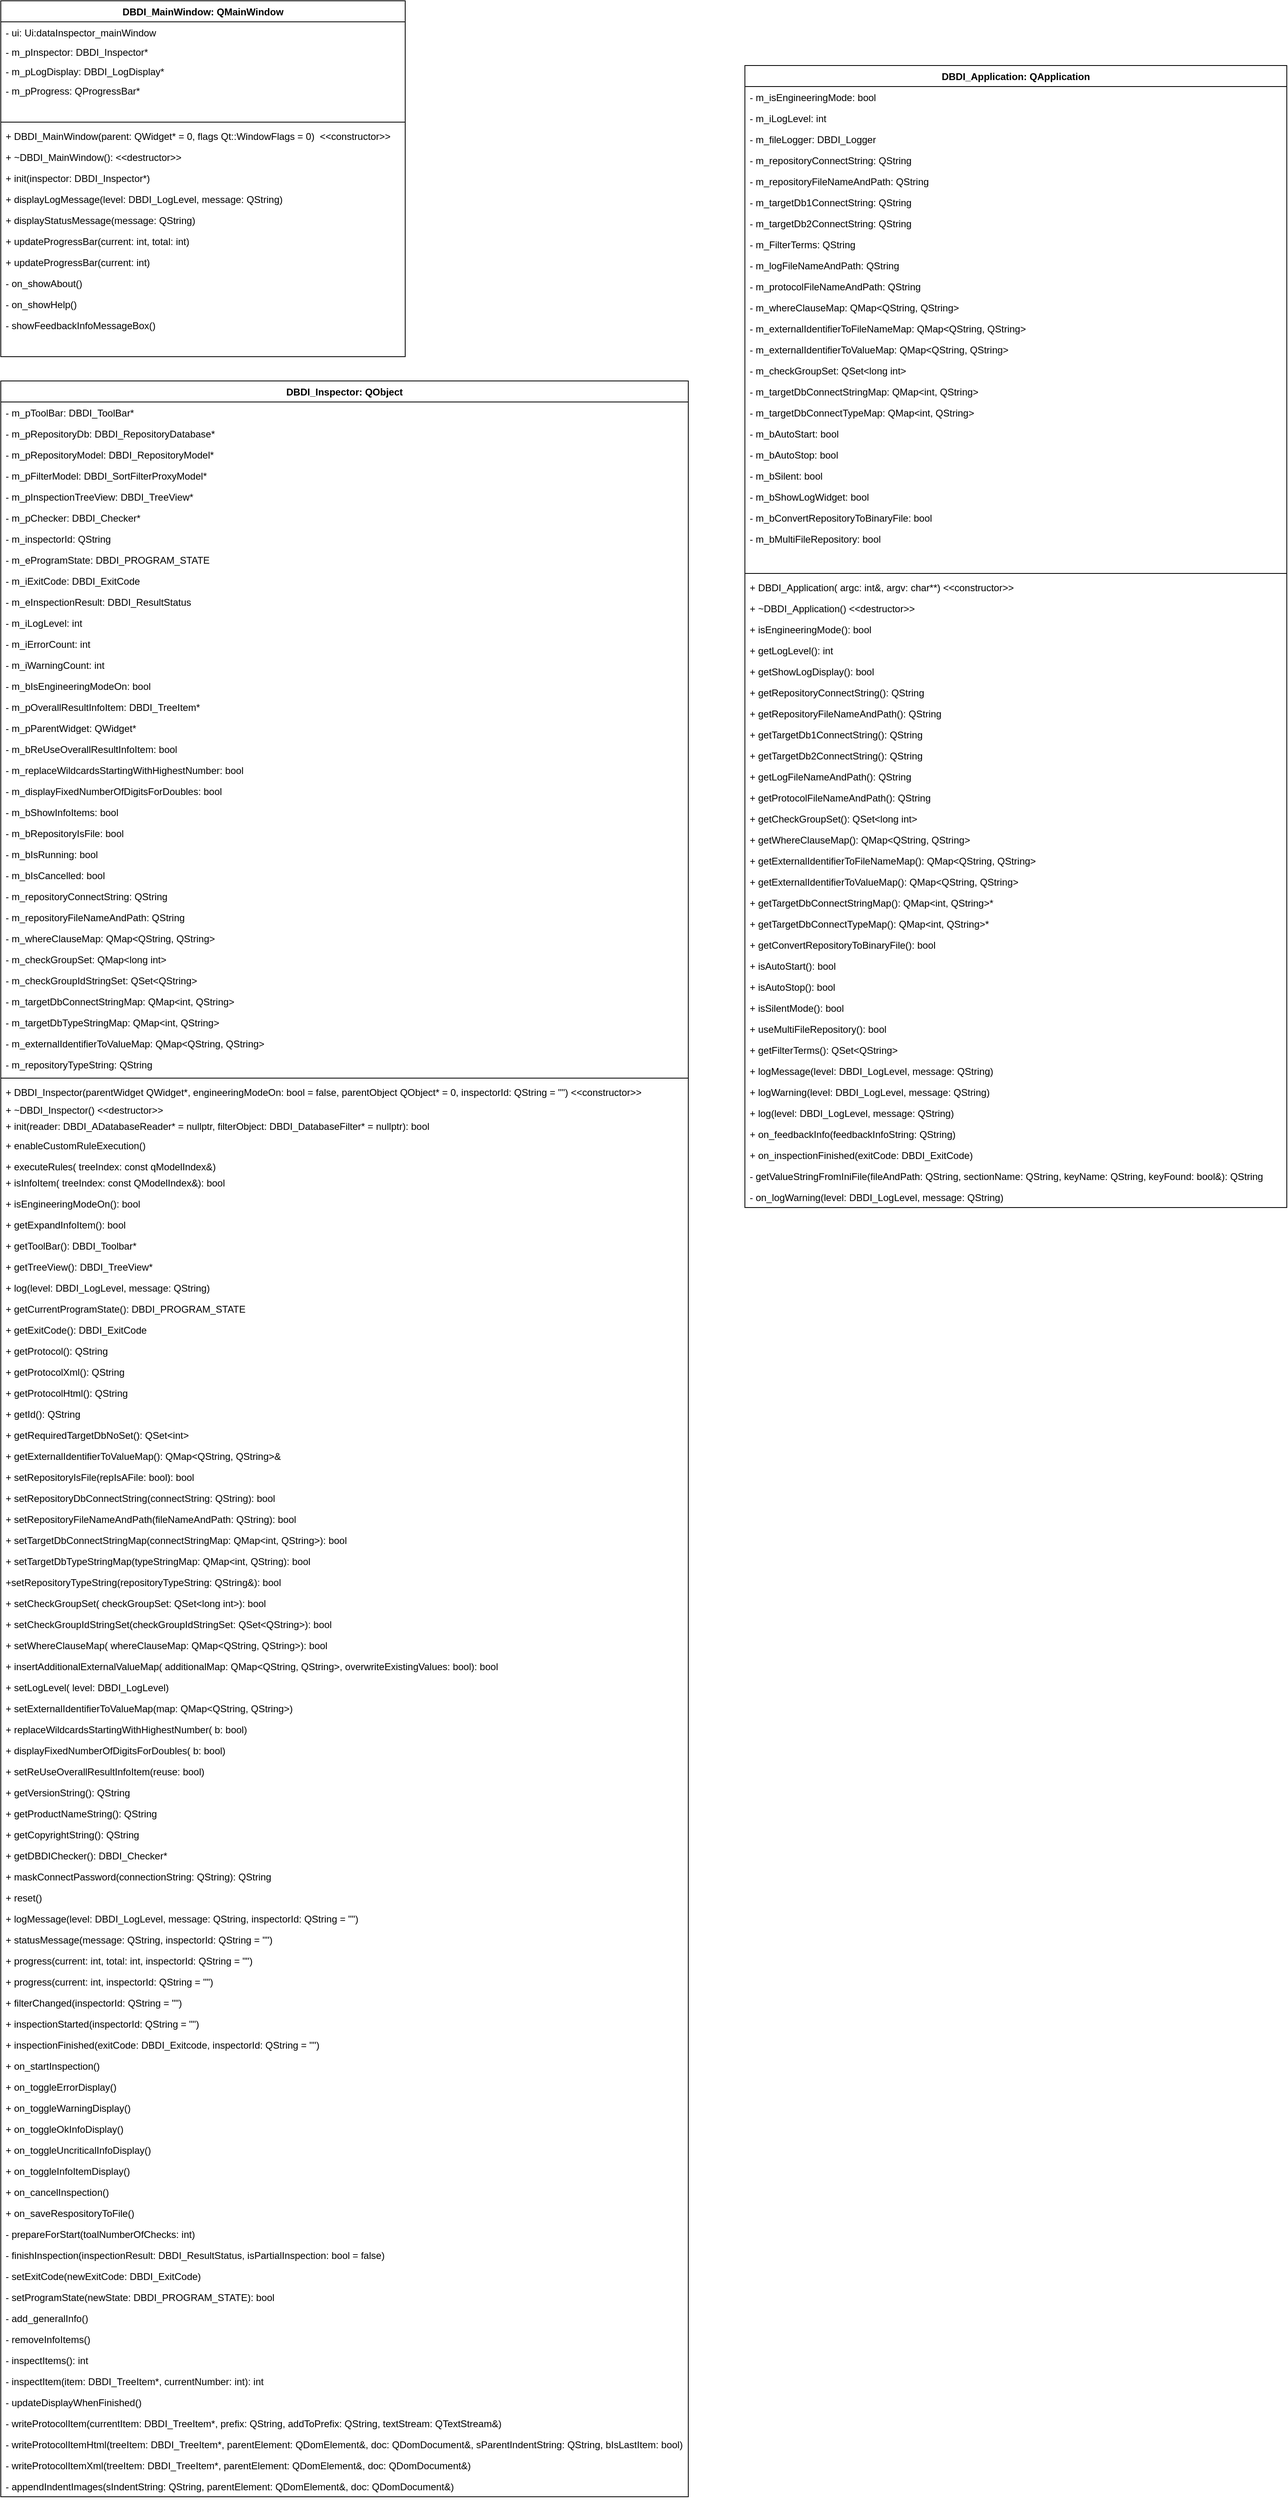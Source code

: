 <mxfile version="20.8.10" type="device"><diagram id="C5RBs43oDa-KdzZeNtuy" name="Page-1"><mxGraphModel dx="1206" dy="769" grid="1" gridSize="10" guides="1" tooltips="1" connect="1" arrows="1" fold="1" page="1" pageScale="1" pageWidth="827" pageHeight="1169" math="0" shadow="0"><root><mxCell id="WIyWlLk6GJQsqaUBKTNV-0"/><mxCell id="WIyWlLk6GJQsqaUBKTNV-1" parent="WIyWlLk6GJQsqaUBKTNV-0"/><mxCell id="zkfFHV4jXpPFQw0GAbJ--6" value="DBDI_MainWindow: QMainWindow" style="swimlane;fontStyle=1;align=center;verticalAlign=top;childLayout=stackLayout;horizontal=1;startSize=26;horizontalStack=0;resizeParent=1;resizeLast=0;collapsible=1;marginBottom=0;rounded=0;shadow=0;strokeWidth=1;" parent="WIyWlLk6GJQsqaUBKTNV-1" vertex="1"><mxGeometry x="20" y="10" width="500" height="440" as="geometry"><mxRectangle x="120" y="360" width="160" height="26" as="alternateBounds"/></mxGeometry></mxCell><mxCell id="zkfFHV4jXpPFQw0GAbJ--8" value="- ui: Ui:dataInspector_mainWindow" style="text;align=left;verticalAlign=top;spacingLeft=4;spacingRight=4;overflow=hidden;rotatable=0;points=[[0,0.5],[1,0.5]];portConstraint=eastwest;rounded=0;shadow=0;html=0;" parent="zkfFHV4jXpPFQw0GAbJ--6" vertex="1"><mxGeometry y="26" width="500" height="24" as="geometry"/></mxCell><mxCell id="1dd5DwmP13UVWYKO7kD2-5" value="- m_pInspector: DBDI_Inspector*" style="text;align=left;verticalAlign=top;spacingLeft=4;spacingRight=4;overflow=hidden;rotatable=0;points=[[0,0.5],[1,0.5]];portConstraint=eastwest;rounded=0;shadow=0;html=0;" vertex="1" parent="zkfFHV4jXpPFQw0GAbJ--6"><mxGeometry y="50" width="500" height="24" as="geometry"/></mxCell><mxCell id="1dd5DwmP13UVWYKO7kD2-6" value="- m_pLogDisplay: DBDI_LogDisplay*" style="text;align=left;verticalAlign=top;spacingLeft=4;spacingRight=4;overflow=hidden;rotatable=0;points=[[0,0.5],[1,0.5]];portConstraint=eastwest;rounded=0;shadow=0;html=0;" vertex="1" parent="zkfFHV4jXpPFQw0GAbJ--6"><mxGeometry y="74" width="500" height="24" as="geometry"/></mxCell><mxCell id="1dd5DwmP13UVWYKO7kD2-7" value="- m_pProgress: QProgressBar*" style="text;align=left;verticalAlign=top;spacingLeft=4;spacingRight=4;overflow=hidden;rotatable=0;points=[[0,0.5],[1,0.5]];portConstraint=eastwest;rounded=0;shadow=0;html=0;" vertex="1" parent="zkfFHV4jXpPFQw0GAbJ--6"><mxGeometry y="98" width="500" height="24" as="geometry"/></mxCell><mxCell id="1dd5DwmP13UVWYKO7kD2-8" style="text;align=left;verticalAlign=top;spacingLeft=4;spacingRight=4;overflow=hidden;rotatable=0;points=[[0,0.5],[1,0.5]];portConstraint=eastwest;rounded=0;shadow=0;html=0;" vertex="1" parent="zkfFHV4jXpPFQw0GAbJ--6"><mxGeometry y="122" width="500" height="24" as="geometry"/></mxCell><mxCell id="zkfFHV4jXpPFQw0GAbJ--9" value="" style="line;html=1;strokeWidth=1;align=left;verticalAlign=middle;spacingTop=-1;spacingLeft=3;spacingRight=3;rotatable=0;labelPosition=right;points=[];portConstraint=eastwest;" parent="zkfFHV4jXpPFQw0GAbJ--6" vertex="1"><mxGeometry y="146" width="500" height="8" as="geometry"/></mxCell><mxCell id="zkfFHV4jXpPFQw0GAbJ--11" value="+ DBDI_MainWindow(parent: QWidget* = 0, flags Qt::WindowFlags = 0)  &lt;&lt;constructor&gt;&gt;" style="text;align=left;verticalAlign=top;spacingLeft=4;spacingRight=4;overflow=hidden;rotatable=0;points=[[0,0.5],[1,0.5]];portConstraint=eastwest;" parent="zkfFHV4jXpPFQw0GAbJ--6" vertex="1"><mxGeometry y="154" width="500" height="26" as="geometry"/></mxCell><mxCell id="1dd5DwmP13UVWYKO7kD2-3" value="+ ~DBDI_MainWindow(): &lt;&lt;destructor&gt;&gt;" style="text;align=left;verticalAlign=top;spacingLeft=4;spacingRight=4;overflow=hidden;rotatable=0;points=[[0,0.5],[1,0.5]];portConstraint=eastwest;" vertex="1" parent="zkfFHV4jXpPFQw0GAbJ--6"><mxGeometry y="180" width="500" height="26" as="geometry"/></mxCell><mxCell id="1dd5DwmP13UVWYKO7kD2-2" value="+ init(inspector: DBDI_Inspector*)" style="text;align=left;verticalAlign=top;spacingLeft=4;spacingRight=4;overflow=hidden;rotatable=0;points=[[0,0.5],[1,0.5]];portConstraint=eastwest;" vertex="1" parent="zkfFHV4jXpPFQw0GAbJ--6"><mxGeometry y="206" width="500" height="26" as="geometry"/></mxCell><mxCell id="1dd5DwmP13UVWYKO7kD2-10" value="+ displayLogMessage(level: DBDI_LogLevel, message: QString)" style="text;align=left;verticalAlign=top;spacingLeft=4;spacingRight=4;overflow=hidden;rotatable=0;points=[[0,0.5],[1,0.5]];portConstraint=eastwest;" vertex="1" parent="zkfFHV4jXpPFQw0GAbJ--6"><mxGeometry y="232" width="500" height="26" as="geometry"/></mxCell><mxCell id="1dd5DwmP13UVWYKO7kD2-11" value="+ displayStatusMessage(message: QString) " style="text;align=left;verticalAlign=top;spacingLeft=4;spacingRight=4;overflow=hidden;rotatable=0;points=[[0,0.5],[1,0.5]];portConstraint=eastwest;" vertex="1" parent="zkfFHV4jXpPFQw0GAbJ--6"><mxGeometry y="258" width="500" height="26" as="geometry"/></mxCell><mxCell id="1dd5DwmP13UVWYKO7kD2-13" value="+ updateProgressBar(current: int, total: int)" style="text;align=left;verticalAlign=top;spacingLeft=4;spacingRight=4;overflow=hidden;rotatable=0;points=[[0,0.5],[1,0.5]];portConstraint=eastwest;" vertex="1" parent="zkfFHV4jXpPFQw0GAbJ--6"><mxGeometry y="284" width="500" height="26" as="geometry"/></mxCell><mxCell id="1dd5DwmP13UVWYKO7kD2-12" value="+ updateProgressBar(current: int)" style="text;align=left;verticalAlign=top;spacingLeft=4;spacingRight=4;overflow=hidden;rotatable=0;points=[[0,0.5],[1,0.5]];portConstraint=eastwest;" vertex="1" parent="zkfFHV4jXpPFQw0GAbJ--6"><mxGeometry y="310" width="500" height="26" as="geometry"/></mxCell><mxCell id="1dd5DwmP13UVWYKO7kD2-16" value="- on_showAbout()" style="text;align=left;verticalAlign=top;spacingLeft=4;spacingRight=4;overflow=hidden;rotatable=0;points=[[0,0.5],[1,0.5]];portConstraint=eastwest;" vertex="1" parent="zkfFHV4jXpPFQw0GAbJ--6"><mxGeometry y="336" width="500" height="26" as="geometry"/></mxCell><mxCell id="1dd5DwmP13UVWYKO7kD2-15" value="- on_showHelp()" style="text;align=left;verticalAlign=top;spacingLeft=4;spacingRight=4;overflow=hidden;rotatable=0;points=[[0,0.5],[1,0.5]];portConstraint=eastwest;" vertex="1" parent="zkfFHV4jXpPFQw0GAbJ--6"><mxGeometry y="362" width="500" height="26" as="geometry"/></mxCell><mxCell id="1dd5DwmP13UVWYKO7kD2-14" value="- showFeedbackInfoMessageBox()" style="text;align=left;verticalAlign=top;spacingLeft=4;spacingRight=4;overflow=hidden;rotatable=0;points=[[0,0.5],[1,0.5]];portConstraint=eastwest;" vertex="1" parent="zkfFHV4jXpPFQw0GAbJ--6"><mxGeometry y="388" width="500" height="26" as="geometry"/></mxCell><mxCell id="1dd5DwmP13UVWYKO7kD2-9" style="text;align=left;verticalAlign=top;spacingLeft=4;spacingRight=4;overflow=hidden;rotatable=0;points=[[0,0.5],[1,0.5]];portConstraint=eastwest;" vertex="1" parent="zkfFHV4jXpPFQw0GAbJ--6"><mxGeometry y="414" width="500" height="26" as="geometry"/></mxCell><mxCell id="1dd5DwmP13UVWYKO7kD2-17" value="DBDI_Inspector: QObject" style="swimlane;fontStyle=1;align=center;verticalAlign=top;childLayout=stackLayout;horizontal=1;startSize=26;horizontalStack=0;resizeParent=1;resizeParentMax=0;resizeLast=0;collapsible=1;marginBottom=0;" vertex="1" parent="WIyWlLk6GJQsqaUBKTNV-1"><mxGeometry x="20" y="480" width="850" height="2616" as="geometry"/></mxCell><mxCell id="1dd5DwmP13UVWYKO7kD2-18" value="- m_pToolBar: DBDI_ToolBar*" style="text;strokeColor=none;fillColor=none;align=left;verticalAlign=top;spacingLeft=4;spacingRight=4;overflow=hidden;rotatable=0;points=[[0,0.5],[1,0.5]];portConstraint=eastwest;" vertex="1" parent="1dd5DwmP13UVWYKO7kD2-17"><mxGeometry y="26" width="850" height="26" as="geometry"/></mxCell><mxCell id="1dd5DwmP13UVWYKO7kD2-23" value="- m_pRepositoryDb: DBDI_RepositoryDatabase*" style="text;strokeColor=none;fillColor=none;align=left;verticalAlign=top;spacingLeft=4;spacingRight=4;overflow=hidden;rotatable=0;points=[[0,0.5],[1,0.5]];portConstraint=eastwest;" vertex="1" parent="1dd5DwmP13UVWYKO7kD2-17"><mxGeometry y="52" width="850" height="26" as="geometry"/></mxCell><mxCell id="1dd5DwmP13UVWYKO7kD2-22" value="- m_pRepositoryModel: DBDI_RepositoryModel* " style="text;strokeColor=none;fillColor=none;align=left;verticalAlign=top;spacingLeft=4;spacingRight=4;overflow=hidden;rotatable=0;points=[[0,0.5],[1,0.5]];portConstraint=eastwest;" vertex="1" parent="1dd5DwmP13UVWYKO7kD2-17"><mxGeometry y="78" width="850" height="26" as="geometry"/></mxCell><mxCell id="1dd5DwmP13UVWYKO7kD2-85" value="- m_pFilterModel: DBDI_SortFilterProxyModel*" style="text;strokeColor=none;fillColor=none;align=left;verticalAlign=top;spacingLeft=4;spacingRight=4;overflow=hidden;rotatable=0;points=[[0,0.5],[1,0.5]];portConstraint=eastwest;" vertex="1" parent="1dd5DwmP13UVWYKO7kD2-17"><mxGeometry y="104" width="850" height="26" as="geometry"/></mxCell><mxCell id="1dd5DwmP13UVWYKO7kD2-84" value="- m_pInspectionTreeView: DBDI_TreeView*" style="text;strokeColor=none;fillColor=none;align=left;verticalAlign=top;spacingLeft=4;spacingRight=4;overflow=hidden;rotatable=0;points=[[0,0.5],[1,0.5]];portConstraint=eastwest;" vertex="1" parent="1dd5DwmP13UVWYKO7kD2-17"><mxGeometry y="130" width="850" height="26" as="geometry"/></mxCell><mxCell id="1dd5DwmP13UVWYKO7kD2-83" value="- m_pChecker: DBDI_Checker* " style="text;strokeColor=none;fillColor=none;align=left;verticalAlign=top;spacingLeft=4;spacingRight=4;overflow=hidden;rotatable=0;points=[[0,0.5],[1,0.5]];portConstraint=eastwest;" vertex="1" parent="1dd5DwmP13UVWYKO7kD2-17"><mxGeometry y="156" width="850" height="26" as="geometry"/></mxCell><mxCell id="1dd5DwmP13UVWYKO7kD2-82" value="- m_inspectorId: QString" style="text;strokeColor=none;fillColor=none;align=left;verticalAlign=top;spacingLeft=4;spacingRight=4;overflow=hidden;rotatable=0;points=[[0,0.5],[1,0.5]];portConstraint=eastwest;" vertex="1" parent="1dd5DwmP13UVWYKO7kD2-17"><mxGeometry y="182" width="850" height="26" as="geometry"/></mxCell><mxCell id="1dd5DwmP13UVWYKO7kD2-81" value="- m_eProgramState: DBDI_PROGRAM_STATE" style="text;strokeColor=none;fillColor=none;align=left;verticalAlign=top;spacingLeft=4;spacingRight=4;overflow=hidden;rotatable=0;points=[[0,0.5],[1,0.5]];portConstraint=eastwest;" vertex="1" parent="1dd5DwmP13UVWYKO7kD2-17"><mxGeometry y="208" width="850" height="26" as="geometry"/></mxCell><mxCell id="1dd5DwmP13UVWYKO7kD2-89" value="- m_iExitCode: DBDI_ExitCode" style="text;strokeColor=none;fillColor=none;align=left;verticalAlign=top;spacingLeft=4;spacingRight=4;overflow=hidden;rotatable=0;points=[[0,0.5],[1,0.5]];portConstraint=eastwest;" vertex="1" parent="1dd5DwmP13UVWYKO7kD2-17"><mxGeometry y="234" width="850" height="26" as="geometry"/></mxCell><mxCell id="1dd5DwmP13UVWYKO7kD2-88" value="- m_eInspectionResult: DBDI_ResultStatus" style="text;strokeColor=none;fillColor=none;align=left;verticalAlign=top;spacingLeft=4;spacingRight=4;overflow=hidden;rotatable=0;points=[[0,0.5],[1,0.5]];portConstraint=eastwest;" vertex="1" parent="1dd5DwmP13UVWYKO7kD2-17"><mxGeometry y="260" width="850" height="26" as="geometry"/></mxCell><mxCell id="1dd5DwmP13UVWYKO7kD2-87" value="- m_iLogLevel: int" style="text;strokeColor=none;fillColor=none;align=left;verticalAlign=top;spacingLeft=4;spacingRight=4;overflow=hidden;rotatable=0;points=[[0,0.5],[1,0.5]];portConstraint=eastwest;" vertex="1" parent="1dd5DwmP13UVWYKO7kD2-17"><mxGeometry y="286" width="850" height="26" as="geometry"/></mxCell><mxCell id="1dd5DwmP13UVWYKO7kD2-86" value="- m_iErrorCount: int" style="text;strokeColor=none;fillColor=none;align=left;verticalAlign=top;spacingLeft=4;spacingRight=4;overflow=hidden;rotatable=0;points=[[0,0.5],[1,0.5]];portConstraint=eastwest;" vertex="1" parent="1dd5DwmP13UVWYKO7kD2-17"><mxGeometry y="312" width="850" height="26" as="geometry"/></mxCell><mxCell id="1dd5DwmP13UVWYKO7kD2-93" value="- m_iWarningCount: int" style="text;strokeColor=none;fillColor=none;align=left;verticalAlign=top;spacingLeft=4;spacingRight=4;overflow=hidden;rotatable=0;points=[[0,0.5],[1,0.5]];portConstraint=eastwest;" vertex="1" parent="1dd5DwmP13UVWYKO7kD2-17"><mxGeometry y="338" width="850" height="26" as="geometry"/></mxCell><mxCell id="1dd5DwmP13UVWYKO7kD2-92" value="- m_bIsEngineeringModeOn: bool" style="text;strokeColor=none;fillColor=none;align=left;verticalAlign=top;spacingLeft=4;spacingRight=4;overflow=hidden;rotatable=0;points=[[0,0.5],[1,0.5]];portConstraint=eastwest;" vertex="1" parent="1dd5DwmP13UVWYKO7kD2-17"><mxGeometry y="364" width="850" height="26" as="geometry"/></mxCell><mxCell id="1dd5DwmP13UVWYKO7kD2-91" value="- m_pOverallResultInfoItem: DBDI_TreeItem*" style="text;strokeColor=none;fillColor=none;align=left;verticalAlign=top;spacingLeft=4;spacingRight=4;overflow=hidden;rotatable=0;points=[[0,0.5],[1,0.5]];portConstraint=eastwest;" vertex="1" parent="1dd5DwmP13UVWYKO7kD2-17"><mxGeometry y="390" width="850" height="26" as="geometry"/></mxCell><mxCell id="1dd5DwmP13UVWYKO7kD2-90" value="- m_pParentWidget: QWidget*" style="text;strokeColor=none;fillColor=none;align=left;verticalAlign=top;spacingLeft=4;spacingRight=4;overflow=hidden;rotatable=0;points=[[0,0.5],[1,0.5]];portConstraint=eastwest;" vertex="1" parent="1dd5DwmP13UVWYKO7kD2-17"><mxGeometry y="416" width="850" height="26" as="geometry"/></mxCell><mxCell id="1dd5DwmP13UVWYKO7kD2-99" value="- m_bReUseOverallResultInfoItem: bool" style="text;strokeColor=none;fillColor=none;align=left;verticalAlign=top;spacingLeft=4;spacingRight=4;overflow=hidden;rotatable=0;points=[[0,0.5],[1,0.5]];portConstraint=eastwest;" vertex="1" parent="1dd5DwmP13UVWYKO7kD2-17"><mxGeometry y="442" width="850" height="26" as="geometry"/></mxCell><mxCell id="1dd5DwmP13UVWYKO7kD2-98" value="- m_replaceWildcardsStartingWithHighestNumber: bool" style="text;strokeColor=none;fillColor=none;align=left;verticalAlign=top;spacingLeft=4;spacingRight=4;overflow=hidden;rotatable=0;points=[[0,0.5],[1,0.5]];portConstraint=eastwest;" vertex="1" parent="1dd5DwmP13UVWYKO7kD2-17"><mxGeometry y="468" width="850" height="26" as="geometry"/></mxCell><mxCell id="1dd5DwmP13UVWYKO7kD2-97" value="- m_displayFixedNumberOfDigitsForDoubles: bool" style="text;strokeColor=none;fillColor=none;align=left;verticalAlign=top;spacingLeft=4;spacingRight=4;overflow=hidden;rotatable=0;points=[[0,0.5],[1,0.5]];portConstraint=eastwest;" vertex="1" parent="1dd5DwmP13UVWYKO7kD2-17"><mxGeometry y="494" width="850" height="26" as="geometry"/></mxCell><mxCell id="1dd5DwmP13UVWYKO7kD2-96" value="- m_bShowInfoItems: bool" style="text;strokeColor=none;fillColor=none;align=left;verticalAlign=top;spacingLeft=4;spacingRight=4;overflow=hidden;rotatable=0;points=[[0,0.5],[1,0.5]];portConstraint=eastwest;" vertex="1" parent="1dd5DwmP13UVWYKO7kD2-17"><mxGeometry y="520" width="850" height="26" as="geometry"/></mxCell><mxCell id="1dd5DwmP13UVWYKO7kD2-95" value="- m_bRepositoryIsFile: bool" style="text;strokeColor=none;fillColor=none;align=left;verticalAlign=top;spacingLeft=4;spacingRight=4;overflow=hidden;rotatable=0;points=[[0,0.5],[1,0.5]];portConstraint=eastwest;" vertex="1" parent="1dd5DwmP13UVWYKO7kD2-17"><mxGeometry y="546" width="850" height="26" as="geometry"/></mxCell><mxCell id="1dd5DwmP13UVWYKO7kD2-94" value="- m_bIsRunning: bool" style="text;strokeColor=none;fillColor=none;align=left;verticalAlign=top;spacingLeft=4;spacingRight=4;overflow=hidden;rotatable=0;points=[[0,0.5],[1,0.5]];portConstraint=eastwest;" vertex="1" parent="1dd5DwmP13UVWYKO7kD2-17"><mxGeometry y="572" width="850" height="26" as="geometry"/></mxCell><mxCell id="1dd5DwmP13UVWYKO7kD2-102" value="- m_bIsCancelled: bool" style="text;strokeColor=none;fillColor=none;align=left;verticalAlign=top;spacingLeft=4;spacingRight=4;overflow=hidden;rotatable=0;points=[[0,0.5],[1,0.5]];portConstraint=eastwest;" vertex="1" parent="1dd5DwmP13UVWYKO7kD2-17"><mxGeometry y="598" width="850" height="26" as="geometry"/></mxCell><mxCell id="1dd5DwmP13UVWYKO7kD2-101" value="- m_repositoryConnectString: QString" style="text;strokeColor=none;fillColor=none;align=left;verticalAlign=top;spacingLeft=4;spacingRight=4;overflow=hidden;rotatable=0;points=[[0,0.5],[1,0.5]];portConstraint=eastwest;" vertex="1" parent="1dd5DwmP13UVWYKO7kD2-17"><mxGeometry y="624" width="850" height="26" as="geometry"/></mxCell><mxCell id="1dd5DwmP13UVWYKO7kD2-100" value="- m_repositoryFileNameAndPath: QString" style="text;strokeColor=none;fillColor=none;align=left;verticalAlign=top;spacingLeft=4;spacingRight=4;overflow=hidden;rotatable=0;points=[[0,0.5],[1,0.5]];portConstraint=eastwest;" vertex="1" parent="1dd5DwmP13UVWYKO7kD2-17"><mxGeometry y="650" width="850" height="26" as="geometry"/></mxCell><mxCell id="1dd5DwmP13UVWYKO7kD2-107" value="- m_whereClauseMap: QMap&lt;QString, QString&gt; " style="text;strokeColor=none;fillColor=none;align=left;verticalAlign=top;spacingLeft=4;spacingRight=4;overflow=hidden;rotatable=0;points=[[0,0.5],[1,0.5]];portConstraint=eastwest;" vertex="1" parent="1dd5DwmP13UVWYKO7kD2-17"><mxGeometry y="676" width="850" height="26" as="geometry"/></mxCell><mxCell id="1dd5DwmP13UVWYKO7kD2-106" value="- m_checkGroupSet: QMap&lt;long int&gt; " style="text;strokeColor=none;fillColor=none;align=left;verticalAlign=top;spacingLeft=4;spacingRight=4;overflow=hidden;rotatable=0;points=[[0,0.5],[1,0.5]];portConstraint=eastwest;" vertex="1" parent="1dd5DwmP13UVWYKO7kD2-17"><mxGeometry y="702" width="850" height="26" as="geometry"/></mxCell><mxCell id="1dd5DwmP13UVWYKO7kD2-105" value="- m_checkGroupIdStringSet: QSet&lt;QString&gt; " style="text;strokeColor=none;fillColor=none;align=left;verticalAlign=top;spacingLeft=4;spacingRight=4;overflow=hidden;rotatable=0;points=[[0,0.5],[1,0.5]];portConstraint=eastwest;" vertex="1" parent="1dd5DwmP13UVWYKO7kD2-17"><mxGeometry y="728" width="850" height="26" as="geometry"/></mxCell><mxCell id="1dd5DwmP13UVWYKO7kD2-104" value="- m_targetDbConnectStringMap: QMap&lt;int, QString&gt;" style="text;strokeColor=none;fillColor=none;align=left;verticalAlign=top;spacingLeft=4;spacingRight=4;overflow=hidden;rotatable=0;points=[[0,0.5],[1,0.5]];portConstraint=eastwest;" vertex="1" parent="1dd5DwmP13UVWYKO7kD2-17"><mxGeometry y="754" width="850" height="26" as="geometry"/></mxCell><mxCell id="1dd5DwmP13UVWYKO7kD2-103" value="- m_targetDbTypeStringMap: QMap&lt;int, QString&gt; " style="text;strokeColor=none;fillColor=none;align=left;verticalAlign=top;spacingLeft=4;spacingRight=4;overflow=hidden;rotatable=0;points=[[0,0.5],[1,0.5]];portConstraint=eastwest;" vertex="1" parent="1dd5DwmP13UVWYKO7kD2-17"><mxGeometry y="780" width="850" height="26" as="geometry"/></mxCell><mxCell id="1dd5DwmP13UVWYKO7kD2-110" value="- m_externalIdentifierToValueMap: QMap&lt;QString, QString&gt;" style="text;strokeColor=none;fillColor=none;align=left;verticalAlign=top;spacingLeft=4;spacingRight=4;overflow=hidden;rotatable=0;points=[[0,0.5],[1,0.5]];portConstraint=eastwest;" vertex="1" parent="1dd5DwmP13UVWYKO7kD2-17"><mxGeometry y="806" width="850" height="26" as="geometry"/></mxCell><mxCell id="1dd5DwmP13UVWYKO7kD2-109" value="- m_repositoryTypeString: QString" style="text;strokeColor=none;fillColor=none;align=left;verticalAlign=top;spacingLeft=4;spacingRight=4;overflow=hidden;rotatable=0;points=[[0,0.5],[1,0.5]];portConstraint=eastwest;" vertex="1" parent="1dd5DwmP13UVWYKO7kD2-17"><mxGeometry y="832" width="850" height="26" as="geometry"/></mxCell><mxCell id="1dd5DwmP13UVWYKO7kD2-19" value="" style="line;strokeWidth=1;fillColor=none;align=left;verticalAlign=middle;spacingTop=-1;spacingLeft=3;spacingRight=3;rotatable=0;labelPosition=right;points=[];portConstraint=eastwest;strokeColor=inherit;" vertex="1" parent="1dd5DwmP13UVWYKO7kD2-17"><mxGeometry y="858" width="850" height="8" as="geometry"/></mxCell><mxCell id="1dd5DwmP13UVWYKO7kD2-20" value="+ DBDI_Inspector(parentWidget QWidget*, engineeringModeOn: bool = false, parentObject QObject* = 0, inspectorId: QString = &quot;&quot;) &lt;&lt;constructor&gt;&gt;" style="text;strokeColor=none;fillColor=none;align=left;verticalAlign=top;spacingLeft=4;spacingRight=4;overflow=hidden;rotatable=0;points=[[0,0.5],[1,0.5]];portConstraint=eastwest;" vertex="1" parent="1dd5DwmP13UVWYKO7kD2-17"><mxGeometry y="866" width="850" height="22" as="geometry"/></mxCell><mxCell id="1dd5DwmP13UVWYKO7kD2-27" value="+ ~DBDI_Inspector() &lt;&lt;destructor&gt;&gt;&#10;" style="text;strokeColor=none;fillColor=none;align=left;verticalAlign=top;spacingLeft=4;spacingRight=4;overflow=hidden;rotatable=0;points=[[0,0.5],[1,0.5]];portConstraint=eastwest;" vertex="1" parent="1dd5DwmP13UVWYKO7kD2-17"><mxGeometry y="888" width="850" height="20" as="geometry"/></mxCell><mxCell id="1dd5DwmP13UVWYKO7kD2-26" value="+ init(reader: DBDI_ADatabaseReader* = nullptr, filterObject: DBDI_DatabaseFilter* = nullptr): bool&#10;" style="text;strokeColor=none;fillColor=none;align=left;verticalAlign=top;spacingLeft=4;spacingRight=4;overflow=hidden;rotatable=0;points=[[0,0.5],[1,0.5]];portConstraint=eastwest;" vertex="1" parent="1dd5DwmP13UVWYKO7kD2-17"><mxGeometry y="908" width="850" height="24" as="geometry"/></mxCell><mxCell id="1dd5DwmP13UVWYKO7kD2-25" value="+ enableCustomRuleExecution()" style="text;strokeColor=none;fillColor=none;align=left;verticalAlign=top;spacingLeft=4;spacingRight=4;overflow=hidden;rotatable=0;points=[[0,0.5],[1,0.5]];portConstraint=eastwest;" vertex="1" parent="1dd5DwmP13UVWYKO7kD2-17"><mxGeometry y="932" width="850" height="26" as="geometry"/></mxCell><mxCell id="1dd5DwmP13UVWYKO7kD2-24" value="+ executeRules( treeIndex: const qModelIndex&amp;)" style="text;strokeColor=none;fillColor=none;align=left;verticalAlign=top;spacingLeft=4;spacingRight=4;overflow=hidden;rotatable=0;points=[[0,0.5],[1,0.5]];portConstraint=eastwest;" vertex="1" parent="1dd5DwmP13UVWYKO7kD2-17"><mxGeometry y="958" width="850" height="20" as="geometry"/></mxCell><mxCell id="1dd5DwmP13UVWYKO7kD2-29" value="+ isInfoItem( treeIndex: const QModelIndex&amp;): bool" style="text;strokeColor=none;fillColor=none;align=left;verticalAlign=top;spacingLeft=4;spacingRight=4;overflow=hidden;rotatable=0;points=[[0,0.5],[1,0.5]];portConstraint=eastwest;" vertex="1" parent="1dd5DwmP13UVWYKO7kD2-17"><mxGeometry y="978" width="850" height="26" as="geometry"/></mxCell><mxCell id="1dd5DwmP13UVWYKO7kD2-37" value="+ isEngineeringModeOn(): bool" style="text;strokeColor=none;fillColor=none;align=left;verticalAlign=top;spacingLeft=4;spacingRight=4;overflow=hidden;rotatable=0;points=[[0,0.5],[1,0.5]];portConstraint=eastwest;" vertex="1" parent="1dd5DwmP13UVWYKO7kD2-17"><mxGeometry y="1004" width="850" height="26" as="geometry"/></mxCell><mxCell id="1dd5DwmP13UVWYKO7kD2-36" value="+ getExpandInfoItem(): bool" style="text;strokeColor=none;fillColor=none;align=left;verticalAlign=top;spacingLeft=4;spacingRight=4;overflow=hidden;rotatable=0;points=[[0,0.5],[1,0.5]];portConstraint=eastwest;" vertex="1" parent="1dd5DwmP13UVWYKO7kD2-17"><mxGeometry y="1030" width="850" height="26" as="geometry"/></mxCell><mxCell id="1dd5DwmP13UVWYKO7kD2-35" value="+ getToolBar(): DBDI_Toolbar*" style="text;strokeColor=none;fillColor=none;align=left;verticalAlign=top;spacingLeft=4;spacingRight=4;overflow=hidden;rotatable=0;points=[[0,0.5],[1,0.5]];portConstraint=eastwest;" vertex="1" parent="1dd5DwmP13UVWYKO7kD2-17"><mxGeometry y="1056" width="850" height="26" as="geometry"/></mxCell><mxCell id="1dd5DwmP13UVWYKO7kD2-34" value="+ getTreeView(): DBDI_TreeView* " style="text;strokeColor=none;fillColor=none;align=left;verticalAlign=top;spacingLeft=4;spacingRight=4;overflow=hidden;rotatable=0;points=[[0,0.5],[1,0.5]];portConstraint=eastwest;" vertex="1" parent="1dd5DwmP13UVWYKO7kD2-17"><mxGeometry y="1082" width="850" height="26" as="geometry"/></mxCell><mxCell id="1dd5DwmP13UVWYKO7kD2-33" value="+ log(level: DBDI_LogLevel, message: QString)" style="text;strokeColor=none;fillColor=none;align=left;verticalAlign=top;spacingLeft=4;spacingRight=4;overflow=hidden;rotatable=0;points=[[0,0.5],[1,0.5]];portConstraint=eastwest;" vertex="1" parent="1dd5DwmP13UVWYKO7kD2-17"><mxGeometry y="1108" width="850" height="26" as="geometry"/></mxCell><mxCell id="1dd5DwmP13UVWYKO7kD2-32" value="+ getCurrentProgramState(): DBDI_PROGRAM_STATE" style="text;strokeColor=none;fillColor=none;align=left;verticalAlign=top;spacingLeft=4;spacingRight=4;overflow=hidden;rotatable=0;points=[[0,0.5],[1,0.5]];portConstraint=eastwest;" vertex="1" parent="1dd5DwmP13UVWYKO7kD2-17"><mxGeometry y="1134" width="850" height="26" as="geometry"/></mxCell><mxCell id="1dd5DwmP13UVWYKO7kD2-31" value="+ getExitCode(): DBDI_ExitCode" style="text;strokeColor=none;fillColor=none;align=left;verticalAlign=top;spacingLeft=4;spacingRight=4;overflow=hidden;rotatable=0;points=[[0,0.5],[1,0.5]];portConstraint=eastwest;" vertex="1" parent="1dd5DwmP13UVWYKO7kD2-17"><mxGeometry y="1160" width="850" height="26" as="geometry"/></mxCell><mxCell id="1dd5DwmP13UVWYKO7kD2-30" value="+ getProtocol(): QString" style="text;strokeColor=none;fillColor=none;align=left;verticalAlign=top;spacingLeft=4;spacingRight=4;overflow=hidden;rotatable=0;points=[[0,0.5],[1,0.5]];portConstraint=eastwest;" vertex="1" parent="1dd5DwmP13UVWYKO7kD2-17"><mxGeometry y="1186" width="850" height="26" as="geometry"/></mxCell><mxCell id="1dd5DwmP13UVWYKO7kD2-49" value="+ getProtocolXml(): QString" style="text;strokeColor=none;fillColor=none;align=left;verticalAlign=top;spacingLeft=4;spacingRight=4;overflow=hidden;rotatable=0;points=[[0,0.5],[1,0.5]];portConstraint=eastwest;" vertex="1" parent="1dd5DwmP13UVWYKO7kD2-17"><mxGeometry y="1212" width="850" height="26" as="geometry"/></mxCell><mxCell id="1dd5DwmP13UVWYKO7kD2-48" value="+ getProtocolHtml(): QString" style="text;strokeColor=none;fillColor=none;align=left;verticalAlign=top;spacingLeft=4;spacingRight=4;overflow=hidden;rotatable=0;points=[[0,0.5],[1,0.5]];portConstraint=eastwest;" vertex="1" parent="1dd5DwmP13UVWYKO7kD2-17"><mxGeometry y="1238" width="850" height="26" as="geometry"/></mxCell><mxCell id="1dd5DwmP13UVWYKO7kD2-47" value="+ getId(): QString" style="text;strokeColor=none;fillColor=none;align=left;verticalAlign=top;spacingLeft=4;spacingRight=4;overflow=hidden;rotatable=0;points=[[0,0.5],[1,0.5]];portConstraint=eastwest;" vertex="1" parent="1dd5DwmP13UVWYKO7kD2-17"><mxGeometry y="1264" width="850" height="26" as="geometry"/></mxCell><mxCell id="1dd5DwmP13UVWYKO7kD2-46" value="+ getRequiredTargetDbNoSet(): QSet&lt;int&gt;" style="text;strokeColor=none;fillColor=none;align=left;verticalAlign=top;spacingLeft=4;spacingRight=4;overflow=hidden;rotatable=0;points=[[0,0.5],[1,0.5]];portConstraint=eastwest;" vertex="1" parent="1dd5DwmP13UVWYKO7kD2-17"><mxGeometry y="1290" width="850" height="26" as="geometry"/></mxCell><mxCell id="1dd5DwmP13UVWYKO7kD2-45" value="+ getExternalIdentifierToValueMap(): QMap&lt;QString, QString&gt;&amp;" style="text;strokeColor=none;fillColor=none;align=left;verticalAlign=top;spacingLeft=4;spacingRight=4;overflow=hidden;rotatable=0;points=[[0,0.5],[1,0.5]];portConstraint=eastwest;" vertex="1" parent="1dd5DwmP13UVWYKO7kD2-17"><mxGeometry y="1316" width="850" height="26" as="geometry"/></mxCell><mxCell id="1dd5DwmP13UVWYKO7kD2-44" value="+ setRepositoryIsFile(repIsAFile: bool): bool" style="text;strokeColor=none;fillColor=none;align=left;verticalAlign=top;spacingLeft=4;spacingRight=4;overflow=hidden;rotatable=0;points=[[0,0.5],[1,0.5]];portConstraint=eastwest;" vertex="1" parent="1dd5DwmP13UVWYKO7kD2-17"><mxGeometry y="1342" width="850" height="26" as="geometry"/></mxCell><mxCell id="1dd5DwmP13UVWYKO7kD2-43" value="+ setRepositoryDbConnectString(connectString: QString): bool" style="text;strokeColor=none;fillColor=none;align=left;verticalAlign=top;spacingLeft=4;spacingRight=4;overflow=hidden;rotatable=0;points=[[0,0.5],[1,0.5]];portConstraint=eastwest;" vertex="1" parent="1dd5DwmP13UVWYKO7kD2-17"><mxGeometry y="1368" width="850" height="26" as="geometry"/></mxCell><mxCell id="1dd5DwmP13UVWYKO7kD2-42" value="+ setRepositoryFileNameAndPath(fileNameAndPath: QString): bool" style="text;strokeColor=none;fillColor=none;align=left;verticalAlign=top;spacingLeft=4;spacingRight=4;overflow=hidden;rotatable=0;points=[[0,0.5],[1,0.5]];portConstraint=eastwest;" vertex="1" parent="1dd5DwmP13UVWYKO7kD2-17"><mxGeometry y="1394" width="850" height="26" as="geometry"/></mxCell><mxCell id="1dd5DwmP13UVWYKO7kD2-41" value="+ setTargetDbConnectStringMap(connectStringMap: QMap&lt;int, QString&gt;): bool" style="text;strokeColor=none;fillColor=none;align=left;verticalAlign=top;spacingLeft=4;spacingRight=4;overflow=hidden;rotatable=0;points=[[0,0.5],[1,0.5]];portConstraint=eastwest;" vertex="1" parent="1dd5DwmP13UVWYKO7kD2-17"><mxGeometry y="1420" width="850" height="26" as="geometry"/></mxCell><mxCell id="1dd5DwmP13UVWYKO7kD2-40" value="+ setTargetDbTypeStringMap(typeStringMap: QMap&lt;int, QString): bool" style="text;strokeColor=none;fillColor=none;align=left;verticalAlign=top;spacingLeft=4;spacingRight=4;overflow=hidden;rotatable=0;points=[[0,0.5],[1,0.5]];portConstraint=eastwest;" vertex="1" parent="1dd5DwmP13UVWYKO7kD2-17"><mxGeometry y="1446" width="850" height="26" as="geometry"/></mxCell><mxCell id="1dd5DwmP13UVWYKO7kD2-39" value="+setRepositoryTypeString(repositoryTypeString: QString&amp;): bool" style="text;strokeColor=none;fillColor=none;align=left;verticalAlign=top;spacingLeft=4;spacingRight=4;overflow=hidden;rotatable=0;points=[[0,0.5],[1,0.5]];portConstraint=eastwest;" vertex="1" parent="1dd5DwmP13UVWYKO7kD2-17"><mxGeometry y="1472" width="850" height="26" as="geometry"/></mxCell><mxCell id="1dd5DwmP13UVWYKO7kD2-38" value="+ setCheckGroupSet( checkGroupSet: QSet&lt;long int&gt;): bool" style="text;strokeColor=none;fillColor=none;align=left;verticalAlign=top;spacingLeft=4;spacingRight=4;overflow=hidden;rotatable=0;points=[[0,0.5],[1,0.5]];portConstraint=eastwest;" vertex="1" parent="1dd5DwmP13UVWYKO7kD2-17"><mxGeometry y="1498" width="850" height="26" as="geometry"/></mxCell><mxCell id="1dd5DwmP13UVWYKO7kD2-54" value="+ setCheckGroupIdStringSet(checkGroupIdStringSet: QSet&lt;QString&gt;): bool" style="text;strokeColor=none;fillColor=none;align=left;verticalAlign=top;spacingLeft=4;spacingRight=4;overflow=hidden;rotatable=0;points=[[0,0.5],[1,0.5]];portConstraint=eastwest;" vertex="1" parent="1dd5DwmP13UVWYKO7kD2-17"><mxGeometry y="1524" width="850" height="26" as="geometry"/></mxCell><mxCell id="1dd5DwmP13UVWYKO7kD2-53" value="+ setWhereClauseMap( whereClauseMap: QMap&lt;QString, QString&gt;): bool" style="text;strokeColor=none;fillColor=none;align=left;verticalAlign=top;spacingLeft=4;spacingRight=4;overflow=hidden;rotatable=0;points=[[0,0.5],[1,0.5]];portConstraint=eastwest;" vertex="1" parent="1dd5DwmP13UVWYKO7kD2-17"><mxGeometry y="1550" width="850" height="26" as="geometry"/></mxCell><mxCell id="1dd5DwmP13UVWYKO7kD2-52" value="+ insertAdditionalExternalValueMap( additionalMap: QMap&lt;QString, QString&gt;, overwriteExistingValues: bool): bool" style="text;strokeColor=none;fillColor=none;align=left;verticalAlign=top;spacingLeft=4;spacingRight=4;overflow=hidden;rotatable=0;points=[[0,0.5],[1,0.5]];portConstraint=eastwest;" vertex="1" parent="1dd5DwmP13UVWYKO7kD2-17"><mxGeometry y="1576" width="850" height="26" as="geometry"/></mxCell><mxCell id="1dd5DwmP13UVWYKO7kD2-51" value="+ setLogLevel( level: DBDI_LogLevel)" style="text;strokeColor=none;fillColor=none;align=left;verticalAlign=top;spacingLeft=4;spacingRight=4;overflow=hidden;rotatable=0;points=[[0,0.5],[1,0.5]];portConstraint=eastwest;" vertex="1" parent="1dd5DwmP13UVWYKO7kD2-17"><mxGeometry y="1602" width="850" height="26" as="geometry"/></mxCell><mxCell id="1dd5DwmP13UVWYKO7kD2-50" value="+ setExternalIdentifierToValueMap(map: QMap&lt;QString, QString&gt;)" style="text;strokeColor=none;fillColor=none;align=left;verticalAlign=top;spacingLeft=4;spacingRight=4;overflow=hidden;rotatable=0;points=[[0,0.5],[1,0.5]];portConstraint=eastwest;" vertex="1" parent="1dd5DwmP13UVWYKO7kD2-17"><mxGeometry y="1628" width="850" height="26" as="geometry"/></mxCell><mxCell id="1dd5DwmP13UVWYKO7kD2-59" value="+ replaceWildcardsStartingWithHighestNumber( b: bool)" style="text;strokeColor=none;fillColor=none;align=left;verticalAlign=top;spacingLeft=4;spacingRight=4;overflow=hidden;rotatable=0;points=[[0,0.5],[1,0.5]];portConstraint=eastwest;" vertex="1" parent="1dd5DwmP13UVWYKO7kD2-17"><mxGeometry y="1654" width="850" height="26" as="geometry"/></mxCell><mxCell id="1dd5DwmP13UVWYKO7kD2-58" value="+ displayFixedNumberOfDigitsForDoubles( b: bool)" style="text;strokeColor=none;fillColor=none;align=left;verticalAlign=top;spacingLeft=4;spacingRight=4;overflow=hidden;rotatable=0;points=[[0,0.5],[1,0.5]];portConstraint=eastwest;" vertex="1" parent="1dd5DwmP13UVWYKO7kD2-17"><mxGeometry y="1680" width="850" height="26" as="geometry"/></mxCell><mxCell id="1dd5DwmP13UVWYKO7kD2-57" value="+ setReUseOverallResultInfoItem(reuse: bool)" style="text;strokeColor=none;fillColor=none;align=left;verticalAlign=top;spacingLeft=4;spacingRight=4;overflow=hidden;rotatable=0;points=[[0,0.5],[1,0.5]];portConstraint=eastwest;" vertex="1" parent="1dd5DwmP13UVWYKO7kD2-17"><mxGeometry y="1706" width="850" height="26" as="geometry"/></mxCell><mxCell id="1dd5DwmP13UVWYKO7kD2-56" value="+ getVersionString(): QString" style="text;strokeColor=none;fillColor=none;align=left;verticalAlign=top;spacingLeft=4;spacingRight=4;overflow=hidden;rotatable=0;points=[[0,0.5],[1,0.5]];portConstraint=eastwest;" vertex="1" parent="1dd5DwmP13UVWYKO7kD2-17"><mxGeometry y="1732" width="850" height="26" as="geometry"/></mxCell><mxCell id="1dd5DwmP13UVWYKO7kD2-55" value="+ getProductNameString(): QString" style="text;strokeColor=none;fillColor=none;align=left;verticalAlign=top;spacingLeft=4;spacingRight=4;overflow=hidden;rotatable=0;points=[[0,0.5],[1,0.5]];portConstraint=eastwest;" vertex="1" parent="1dd5DwmP13UVWYKO7kD2-17"><mxGeometry y="1758" width="850" height="26" as="geometry"/></mxCell><mxCell id="1dd5DwmP13UVWYKO7kD2-63" value="+ getCopyrightString(): QString" style="text;strokeColor=none;fillColor=none;align=left;verticalAlign=top;spacingLeft=4;spacingRight=4;overflow=hidden;rotatable=0;points=[[0,0.5],[1,0.5]];portConstraint=eastwest;" vertex="1" parent="1dd5DwmP13UVWYKO7kD2-17"><mxGeometry y="1784" width="850" height="26" as="geometry"/></mxCell><mxCell id="1dd5DwmP13UVWYKO7kD2-62" value="+ getDBDIChecker(): DBDI_Checker*" style="text;strokeColor=none;fillColor=none;align=left;verticalAlign=top;spacingLeft=4;spacingRight=4;overflow=hidden;rotatable=0;points=[[0,0.5],[1,0.5]];portConstraint=eastwest;" vertex="1" parent="1dd5DwmP13UVWYKO7kD2-17"><mxGeometry y="1810" width="850" height="26" as="geometry"/></mxCell><mxCell id="1dd5DwmP13UVWYKO7kD2-61" value="+ maskConnectPassword(connectionString: QString): QString" style="text;strokeColor=none;fillColor=none;align=left;verticalAlign=top;spacingLeft=4;spacingRight=4;overflow=hidden;rotatable=0;points=[[0,0.5],[1,0.5]];portConstraint=eastwest;" vertex="1" parent="1dd5DwmP13UVWYKO7kD2-17"><mxGeometry y="1836" width="850" height="26" as="geometry"/></mxCell><mxCell id="1dd5DwmP13UVWYKO7kD2-65" value="+ reset()" style="text;strokeColor=none;fillColor=none;align=left;verticalAlign=top;spacingLeft=4;spacingRight=4;overflow=hidden;rotatable=0;points=[[0,0.5],[1,0.5]];portConstraint=eastwest;" vertex="1" parent="1dd5DwmP13UVWYKO7kD2-17"><mxGeometry y="1862" width="850" height="26" as="geometry"/></mxCell><mxCell id="1dd5DwmP13UVWYKO7kD2-64" value="+ logMessage(level: DBDI_LogLevel, message: QString, inspectorId: QString = &quot;&quot;)" style="text;strokeColor=none;fillColor=none;align=left;verticalAlign=top;spacingLeft=4;spacingRight=4;overflow=hidden;rotatable=0;points=[[0,0.5],[1,0.5]];portConstraint=eastwest;" vertex="1" parent="1dd5DwmP13UVWYKO7kD2-17"><mxGeometry y="1888" width="850" height="26" as="geometry"/></mxCell><mxCell id="1dd5DwmP13UVWYKO7kD2-70" value="+ statusMessage(message: QString, inspectorId: QString = &quot;&quot;)" style="text;strokeColor=none;fillColor=none;align=left;verticalAlign=top;spacingLeft=4;spacingRight=4;overflow=hidden;rotatable=0;points=[[0,0.5],[1,0.5]];portConstraint=eastwest;" vertex="1" parent="1dd5DwmP13UVWYKO7kD2-17"><mxGeometry y="1914" width="850" height="26" as="geometry"/></mxCell><mxCell id="1dd5DwmP13UVWYKO7kD2-69" value="+ progress(current: int, total: int, inspectorId: QString = &quot;&quot;)" style="text;strokeColor=none;fillColor=none;align=left;verticalAlign=top;spacingLeft=4;spacingRight=4;overflow=hidden;rotatable=0;points=[[0,0.5],[1,0.5]];portConstraint=eastwest;" vertex="1" parent="1dd5DwmP13UVWYKO7kD2-17"><mxGeometry y="1940" width="850" height="26" as="geometry"/></mxCell><mxCell id="1dd5DwmP13UVWYKO7kD2-68" value="+ progress(current: int, inspectorId: QString = &quot;&quot;)" style="text;strokeColor=none;fillColor=none;align=left;verticalAlign=top;spacingLeft=4;spacingRight=4;overflow=hidden;rotatable=0;points=[[0,0.5],[1,0.5]];portConstraint=eastwest;" vertex="1" parent="1dd5DwmP13UVWYKO7kD2-17"><mxGeometry y="1966" width="850" height="26" as="geometry"/></mxCell><mxCell id="1dd5DwmP13UVWYKO7kD2-67" value="+ filterChanged(inspectorId: QString = &quot;&quot;)" style="text;strokeColor=none;fillColor=none;align=left;verticalAlign=top;spacingLeft=4;spacingRight=4;overflow=hidden;rotatable=0;points=[[0,0.5],[1,0.5]];portConstraint=eastwest;" vertex="1" parent="1dd5DwmP13UVWYKO7kD2-17"><mxGeometry y="1992" width="850" height="26" as="geometry"/></mxCell><mxCell id="1dd5DwmP13UVWYKO7kD2-66" value="+ inspectionStarted(inspectorId: QString = &quot;&quot;)" style="text;strokeColor=none;fillColor=none;align=left;verticalAlign=top;spacingLeft=4;spacingRight=4;overflow=hidden;rotatable=0;points=[[0,0.5],[1,0.5]];portConstraint=eastwest;" vertex="1" parent="1dd5DwmP13UVWYKO7kD2-17"><mxGeometry y="2018" width="850" height="26" as="geometry"/></mxCell><mxCell id="1dd5DwmP13UVWYKO7kD2-60" value="+ inspectionFinished(exitCode: DBDI_Exitcode, inspectorId: QString = &quot;&quot;)" style="text;strokeColor=none;fillColor=none;align=left;verticalAlign=top;spacingLeft=4;spacingRight=4;overflow=hidden;rotatable=0;points=[[0,0.5],[1,0.5]];portConstraint=eastwest;" vertex="1" parent="1dd5DwmP13UVWYKO7kD2-17"><mxGeometry y="2044" width="850" height="26" as="geometry"/></mxCell><mxCell id="1dd5DwmP13UVWYKO7kD2-74" value="+ on_startInspection()" style="text;strokeColor=none;fillColor=none;align=left;verticalAlign=top;spacingLeft=4;spacingRight=4;overflow=hidden;rotatable=0;points=[[0,0.5],[1,0.5]];portConstraint=eastwest;" vertex="1" parent="1dd5DwmP13UVWYKO7kD2-17"><mxGeometry y="2070" width="850" height="26" as="geometry"/></mxCell><mxCell id="1dd5DwmP13UVWYKO7kD2-73" value="+ on_toggleErrorDisplay()" style="text;strokeColor=none;fillColor=none;align=left;verticalAlign=top;spacingLeft=4;spacingRight=4;overflow=hidden;rotatable=0;points=[[0,0.5],[1,0.5]];portConstraint=eastwest;" vertex="1" parent="1dd5DwmP13UVWYKO7kD2-17"><mxGeometry y="2096" width="850" height="26" as="geometry"/></mxCell><mxCell id="1dd5DwmP13UVWYKO7kD2-72" value="+ on_toggleWarningDisplay()" style="text;strokeColor=none;fillColor=none;align=left;verticalAlign=top;spacingLeft=4;spacingRight=4;overflow=hidden;rotatable=0;points=[[0,0.5],[1,0.5]];portConstraint=eastwest;" vertex="1" parent="1dd5DwmP13UVWYKO7kD2-17"><mxGeometry y="2122" width="850" height="26" as="geometry"/></mxCell><mxCell id="1dd5DwmP13UVWYKO7kD2-71" value="+ on_toggleOkInfoDisplay()" style="text;strokeColor=none;fillColor=none;align=left;verticalAlign=top;spacingLeft=4;spacingRight=4;overflow=hidden;rotatable=0;points=[[0,0.5],[1,0.5]];portConstraint=eastwest;" vertex="1" parent="1dd5DwmP13UVWYKO7kD2-17"><mxGeometry y="2148" width="850" height="26" as="geometry"/></mxCell><mxCell id="1dd5DwmP13UVWYKO7kD2-80" value="+ on_toggleUncriticalInfoDisplay()" style="text;strokeColor=none;fillColor=none;align=left;verticalAlign=top;spacingLeft=4;spacingRight=4;overflow=hidden;rotatable=0;points=[[0,0.5],[1,0.5]];portConstraint=eastwest;" vertex="1" parent="1dd5DwmP13UVWYKO7kD2-17"><mxGeometry y="2174" width="850" height="26" as="geometry"/></mxCell><mxCell id="1dd5DwmP13UVWYKO7kD2-79" value="+ on_toggleInfoItemDisplay()" style="text;strokeColor=none;fillColor=none;align=left;verticalAlign=top;spacingLeft=4;spacingRight=4;overflow=hidden;rotatable=0;points=[[0,0.5],[1,0.5]];portConstraint=eastwest;" vertex="1" parent="1dd5DwmP13UVWYKO7kD2-17"><mxGeometry y="2200" width="850" height="26" as="geometry"/></mxCell><mxCell id="1dd5DwmP13UVWYKO7kD2-78" value="+ on_cancelInspection()" style="text;strokeColor=none;fillColor=none;align=left;verticalAlign=top;spacingLeft=4;spacingRight=4;overflow=hidden;rotatable=0;points=[[0,0.5],[1,0.5]];portConstraint=eastwest;" vertex="1" parent="1dd5DwmP13UVWYKO7kD2-17"><mxGeometry y="2226" width="850" height="26" as="geometry"/></mxCell><mxCell id="1dd5DwmP13UVWYKO7kD2-77" value="+ on_saveRespositoryToFile()" style="text;strokeColor=none;fillColor=none;align=left;verticalAlign=top;spacingLeft=4;spacingRight=4;overflow=hidden;rotatable=0;points=[[0,0.5],[1,0.5]];portConstraint=eastwest;" vertex="1" parent="1dd5DwmP13UVWYKO7kD2-17"><mxGeometry y="2252" width="850" height="26" as="geometry"/></mxCell><mxCell id="1dd5DwmP13UVWYKO7kD2-76" value="- prepareForStart(toalNumberOfChecks: int) " style="text;strokeColor=none;fillColor=none;align=left;verticalAlign=top;spacingLeft=4;spacingRight=4;overflow=hidden;rotatable=0;points=[[0,0.5],[1,0.5]];portConstraint=eastwest;" vertex="1" parent="1dd5DwmP13UVWYKO7kD2-17"><mxGeometry y="2278" width="850" height="26" as="geometry"/></mxCell><mxCell id="1dd5DwmP13UVWYKO7kD2-75" value="- finishInspection(inspectionResult: DBDI_ResultStatus, isPartialInspection: bool = false)" style="text;strokeColor=none;fillColor=none;align=left;verticalAlign=top;spacingLeft=4;spacingRight=4;overflow=hidden;rotatable=0;points=[[0,0.5],[1,0.5]];portConstraint=eastwest;" vertex="1" parent="1dd5DwmP13UVWYKO7kD2-17"><mxGeometry y="2304" width="850" height="26" as="geometry"/></mxCell><mxCell id="1dd5DwmP13UVWYKO7kD2-28" value="- setExitCode(newExitCode: DBDI_ExitCode)" style="text;strokeColor=none;fillColor=none;align=left;verticalAlign=top;spacingLeft=4;spacingRight=4;overflow=hidden;rotatable=0;points=[[0,0.5],[1,0.5]];portConstraint=eastwest;" vertex="1" parent="1dd5DwmP13UVWYKO7kD2-17"><mxGeometry y="2330" width="850" height="26" as="geometry"/></mxCell><mxCell id="1dd5DwmP13UVWYKO7kD2-114" value="- setProgramState(newState: DBDI_PROGRAM_STATE): bool" style="text;strokeColor=none;fillColor=none;align=left;verticalAlign=top;spacingLeft=4;spacingRight=4;overflow=hidden;rotatable=0;points=[[0,0.5],[1,0.5]];portConstraint=eastwest;" vertex="1" parent="1dd5DwmP13UVWYKO7kD2-17"><mxGeometry y="2356" width="850" height="26" as="geometry"/></mxCell><mxCell id="1dd5DwmP13UVWYKO7kD2-113" value="- add_generalInfo()" style="text;strokeColor=none;fillColor=none;align=left;verticalAlign=top;spacingLeft=4;spacingRight=4;overflow=hidden;rotatable=0;points=[[0,0.5],[1,0.5]];portConstraint=eastwest;" vertex="1" parent="1dd5DwmP13UVWYKO7kD2-17"><mxGeometry y="2382" width="850" height="26" as="geometry"/></mxCell><mxCell id="1dd5DwmP13UVWYKO7kD2-112" value="- removeInfoItems()" style="text;strokeColor=none;fillColor=none;align=left;verticalAlign=top;spacingLeft=4;spacingRight=4;overflow=hidden;rotatable=0;points=[[0,0.5],[1,0.5]];portConstraint=eastwest;" vertex="1" parent="1dd5DwmP13UVWYKO7kD2-17"><mxGeometry y="2408" width="850" height="26" as="geometry"/></mxCell><mxCell id="1dd5DwmP13UVWYKO7kD2-111" value="- inspectItems(): int" style="text;strokeColor=none;fillColor=none;align=left;verticalAlign=top;spacingLeft=4;spacingRight=4;overflow=hidden;rotatable=0;points=[[0,0.5],[1,0.5]];portConstraint=eastwest;" vertex="1" parent="1dd5DwmP13UVWYKO7kD2-17"><mxGeometry y="2434" width="850" height="26" as="geometry"/></mxCell><mxCell id="1dd5DwmP13UVWYKO7kD2-117" value="- inspectItem(item: DBDI_TreeItem*, currentNumber: int): int " style="text;strokeColor=none;fillColor=none;align=left;verticalAlign=top;spacingLeft=4;spacingRight=4;overflow=hidden;rotatable=0;points=[[0,0.5],[1,0.5]];portConstraint=eastwest;" vertex="1" parent="1dd5DwmP13UVWYKO7kD2-17"><mxGeometry y="2460" width="850" height="26" as="geometry"/></mxCell><mxCell id="1dd5DwmP13UVWYKO7kD2-116" value="- updateDisplayWhenFinished()" style="text;strokeColor=none;fillColor=none;align=left;verticalAlign=top;spacingLeft=4;spacingRight=4;overflow=hidden;rotatable=0;points=[[0,0.5],[1,0.5]];portConstraint=eastwest;" vertex="1" parent="1dd5DwmP13UVWYKO7kD2-17"><mxGeometry y="2486" width="850" height="26" as="geometry"/></mxCell><mxCell id="1dd5DwmP13UVWYKO7kD2-115" value="- writeProtocolItem(currentItem: DBDI_TreeItem*, prefix: QString, addToPrefix: QString, textStream: QTextStream&amp;)" style="text;strokeColor=none;fillColor=none;align=left;verticalAlign=top;spacingLeft=4;spacingRight=4;overflow=hidden;rotatable=0;points=[[0,0.5],[1,0.5]];portConstraint=eastwest;" vertex="1" parent="1dd5DwmP13UVWYKO7kD2-17"><mxGeometry y="2512" width="850" height="26" as="geometry"/></mxCell><mxCell id="1dd5DwmP13UVWYKO7kD2-121" value="- writeProtocolItemHtml(treeItem: DBDI_TreeItem*, parentElement: QDomElement&amp;, doc: QDomDocument&amp;, sParentIndentString: QString, bIsLastItem: bool)" style="text;strokeColor=none;fillColor=none;align=left;verticalAlign=top;spacingLeft=4;spacingRight=4;overflow=hidden;rotatable=0;points=[[0,0.5],[1,0.5]];portConstraint=eastwest;" vertex="1" parent="1dd5DwmP13UVWYKO7kD2-17"><mxGeometry y="2538" width="850" height="26" as="geometry"/></mxCell><mxCell id="1dd5DwmP13UVWYKO7kD2-120" value="- writeProtocolItemXml(treeItem: DBDI_TreeItem*, parentElement: QDomElement&amp;, doc: QDomDocument&amp;)" style="text;strokeColor=none;fillColor=none;align=left;verticalAlign=top;spacingLeft=4;spacingRight=4;overflow=hidden;rotatable=0;points=[[0,0.5],[1,0.5]];portConstraint=eastwest;" vertex="1" parent="1dd5DwmP13UVWYKO7kD2-17"><mxGeometry y="2564" width="850" height="26" as="geometry"/></mxCell><mxCell id="1dd5DwmP13UVWYKO7kD2-118" value="- appendIndentImages(sIndentString: QString, parentElement: QDomElement&amp;, doc: QDomDocument&amp;)" style="text;strokeColor=none;fillColor=none;align=left;verticalAlign=top;spacingLeft=4;spacingRight=4;overflow=hidden;rotatable=0;points=[[0,0.5],[1,0.5]];portConstraint=eastwest;" vertex="1" parent="1dd5DwmP13UVWYKO7kD2-17"><mxGeometry y="2590" width="850" height="26" as="geometry"/></mxCell><mxCell id="1dd5DwmP13UVWYKO7kD2-122" value="DBDI_Application: QApplication" style="swimlane;fontStyle=1;align=center;verticalAlign=top;childLayout=stackLayout;horizontal=1;startSize=26;horizontalStack=0;resizeParent=1;resizeParentMax=0;resizeLast=0;collapsible=1;marginBottom=0;" vertex="1" parent="WIyWlLk6GJQsqaUBKTNV-1"><mxGeometry x="940" y="90" width="670" height="1412" as="geometry"/></mxCell><mxCell id="1dd5DwmP13UVWYKO7kD2-123" value="- m_isEngineeringMode: bool" style="text;strokeColor=none;fillColor=none;align=left;verticalAlign=top;spacingLeft=4;spacingRight=4;overflow=hidden;rotatable=0;points=[[0,0.5],[1,0.5]];portConstraint=eastwest;" vertex="1" parent="1dd5DwmP13UVWYKO7kD2-122"><mxGeometry y="26" width="670" height="26" as="geometry"/></mxCell><mxCell id="1dd5DwmP13UVWYKO7kD2-158" value="- m_iLogLevel: int" style="text;strokeColor=none;fillColor=none;align=left;verticalAlign=top;spacingLeft=4;spacingRight=4;overflow=hidden;rotatable=0;points=[[0,0.5],[1,0.5]];portConstraint=eastwest;" vertex="1" parent="1dd5DwmP13UVWYKO7kD2-122"><mxGeometry y="52" width="670" height="26" as="geometry"/></mxCell><mxCell id="1dd5DwmP13UVWYKO7kD2-157" value="- m_fileLogger: DBDI_Logger" style="text;strokeColor=none;fillColor=none;align=left;verticalAlign=top;spacingLeft=4;spacingRight=4;overflow=hidden;rotatable=0;points=[[0,0.5],[1,0.5]];portConstraint=eastwest;" vertex="1" parent="1dd5DwmP13UVWYKO7kD2-122"><mxGeometry y="78" width="670" height="26" as="geometry"/></mxCell><mxCell id="1dd5DwmP13UVWYKO7kD2-156" value="- m_repositoryConnectString: QString" style="text;strokeColor=none;fillColor=none;align=left;verticalAlign=top;spacingLeft=4;spacingRight=4;overflow=hidden;rotatable=0;points=[[0,0.5],[1,0.5]];portConstraint=eastwest;" vertex="1" parent="1dd5DwmP13UVWYKO7kD2-122"><mxGeometry y="104" width="670" height="26" as="geometry"/></mxCell><mxCell id="1dd5DwmP13UVWYKO7kD2-155" value="- m_repositoryFileNameAndPath: QString" style="text;strokeColor=none;fillColor=none;align=left;verticalAlign=top;spacingLeft=4;spacingRight=4;overflow=hidden;rotatable=0;points=[[0,0.5],[1,0.5]];portConstraint=eastwest;" vertex="1" parent="1dd5DwmP13UVWYKO7kD2-122"><mxGeometry y="130" width="670" height="26" as="geometry"/></mxCell><mxCell id="1dd5DwmP13UVWYKO7kD2-154" value="- m_targetDb1ConnectString: QString" style="text;strokeColor=none;fillColor=none;align=left;verticalAlign=top;spacingLeft=4;spacingRight=4;overflow=hidden;rotatable=0;points=[[0,0.5],[1,0.5]];portConstraint=eastwest;" vertex="1" parent="1dd5DwmP13UVWYKO7kD2-122"><mxGeometry y="156" width="670" height="26" as="geometry"/></mxCell><mxCell id="1dd5DwmP13UVWYKO7kD2-162" value="- m_targetDb2ConnectString: QString" style="text;strokeColor=none;fillColor=none;align=left;verticalAlign=top;spacingLeft=4;spacingRight=4;overflow=hidden;rotatable=0;points=[[0,0.5],[1,0.5]];portConstraint=eastwest;" vertex="1" parent="1dd5DwmP13UVWYKO7kD2-122"><mxGeometry y="182" width="670" height="26" as="geometry"/></mxCell><mxCell id="1dd5DwmP13UVWYKO7kD2-161" value="- m_FilterTerms: QString" style="text;strokeColor=none;fillColor=none;align=left;verticalAlign=top;spacingLeft=4;spacingRight=4;overflow=hidden;rotatable=0;points=[[0,0.5],[1,0.5]];portConstraint=eastwest;" vertex="1" parent="1dd5DwmP13UVWYKO7kD2-122"><mxGeometry y="208" width="670" height="26" as="geometry"/></mxCell><mxCell id="1dd5DwmP13UVWYKO7kD2-160" value="- m_logFileNameAndPath: QString" style="text;strokeColor=none;fillColor=none;align=left;verticalAlign=top;spacingLeft=4;spacingRight=4;overflow=hidden;rotatable=0;points=[[0,0.5],[1,0.5]];portConstraint=eastwest;" vertex="1" parent="1dd5DwmP13UVWYKO7kD2-122"><mxGeometry y="234" width="670" height="26" as="geometry"/></mxCell><mxCell id="1dd5DwmP13UVWYKO7kD2-159" value="- m_protocolFileNameAndPath: QString" style="text;strokeColor=none;fillColor=none;align=left;verticalAlign=top;spacingLeft=4;spacingRight=4;overflow=hidden;rotatable=0;points=[[0,0.5],[1,0.5]];portConstraint=eastwest;" vertex="1" parent="1dd5DwmP13UVWYKO7kD2-122"><mxGeometry y="260" width="670" height="26" as="geometry"/></mxCell><mxCell id="1dd5DwmP13UVWYKO7kD2-166" value="- m_whereClauseMap: QMap&lt;QString, QString&gt;" style="text;strokeColor=none;fillColor=none;align=left;verticalAlign=top;spacingLeft=4;spacingRight=4;overflow=hidden;rotatable=0;points=[[0,0.5],[1,0.5]];portConstraint=eastwest;" vertex="1" parent="1dd5DwmP13UVWYKO7kD2-122"><mxGeometry y="286" width="670" height="26" as="geometry"/></mxCell><mxCell id="1dd5DwmP13UVWYKO7kD2-165" value="- m_externalIdentifierToFileNameMap: QMap&lt;QString, QString&gt;" style="text;strokeColor=none;fillColor=none;align=left;verticalAlign=top;spacingLeft=4;spacingRight=4;overflow=hidden;rotatable=0;points=[[0,0.5],[1,0.5]];portConstraint=eastwest;" vertex="1" parent="1dd5DwmP13UVWYKO7kD2-122"><mxGeometry y="312" width="670" height="26" as="geometry"/></mxCell><mxCell id="1dd5DwmP13UVWYKO7kD2-164" value="- m_externalIdentifierToValueMap: QMap&lt;QString, QString&gt;" style="text;strokeColor=none;fillColor=none;align=left;verticalAlign=top;spacingLeft=4;spacingRight=4;overflow=hidden;rotatable=0;points=[[0,0.5],[1,0.5]];portConstraint=eastwest;" vertex="1" parent="1dd5DwmP13UVWYKO7kD2-122"><mxGeometry y="338" width="670" height="26" as="geometry"/></mxCell><mxCell id="1dd5DwmP13UVWYKO7kD2-163" value="- m_checkGroupSet: QSet&lt;long int&gt; " style="text;strokeColor=none;fillColor=none;align=left;verticalAlign=top;spacingLeft=4;spacingRight=4;overflow=hidden;rotatable=0;points=[[0,0.5],[1,0.5]];portConstraint=eastwest;" vertex="1" parent="1dd5DwmP13UVWYKO7kD2-122"><mxGeometry y="364" width="670" height="26" as="geometry"/></mxCell><mxCell id="1dd5DwmP13UVWYKO7kD2-171" value="- m_targetDbConnectStringMap: QMap&lt;int, QString&gt; " style="text;strokeColor=none;fillColor=none;align=left;verticalAlign=top;spacingLeft=4;spacingRight=4;overflow=hidden;rotatable=0;points=[[0,0.5],[1,0.5]];portConstraint=eastwest;" vertex="1" parent="1dd5DwmP13UVWYKO7kD2-122"><mxGeometry y="390" width="670" height="26" as="geometry"/></mxCell><mxCell id="1dd5DwmP13UVWYKO7kD2-170" value="- m_targetDbConnectTypeMap: QMap&lt;int, QString&gt;" style="text;strokeColor=none;fillColor=none;align=left;verticalAlign=top;spacingLeft=4;spacingRight=4;overflow=hidden;rotatable=0;points=[[0,0.5],[1,0.5]];portConstraint=eastwest;" vertex="1" parent="1dd5DwmP13UVWYKO7kD2-122"><mxGeometry y="416" width="670" height="26" as="geometry"/></mxCell><mxCell id="1dd5DwmP13UVWYKO7kD2-169" value="- m_bAutoStart: bool" style="text;strokeColor=none;fillColor=none;align=left;verticalAlign=top;spacingLeft=4;spacingRight=4;overflow=hidden;rotatable=0;points=[[0,0.5],[1,0.5]];portConstraint=eastwest;" vertex="1" parent="1dd5DwmP13UVWYKO7kD2-122"><mxGeometry y="442" width="670" height="26" as="geometry"/></mxCell><mxCell id="1dd5DwmP13UVWYKO7kD2-168" value="- m_bAutoStop: bool" style="text;strokeColor=none;fillColor=none;align=left;verticalAlign=top;spacingLeft=4;spacingRight=4;overflow=hidden;rotatable=0;points=[[0,0.5],[1,0.5]];portConstraint=eastwest;" vertex="1" parent="1dd5DwmP13UVWYKO7kD2-122"><mxGeometry y="468" width="670" height="26" as="geometry"/></mxCell><mxCell id="1dd5DwmP13UVWYKO7kD2-167" value="- m_bSilent: bool" style="text;strokeColor=none;fillColor=none;align=left;verticalAlign=top;spacingLeft=4;spacingRight=4;overflow=hidden;rotatable=0;points=[[0,0.5],[1,0.5]];portConstraint=eastwest;" vertex="1" parent="1dd5DwmP13UVWYKO7kD2-122"><mxGeometry y="494" width="670" height="26" as="geometry"/></mxCell><mxCell id="1dd5DwmP13UVWYKO7kD2-175" value="- m_bShowLogWidget: bool" style="text;strokeColor=none;fillColor=none;align=left;verticalAlign=top;spacingLeft=4;spacingRight=4;overflow=hidden;rotatable=0;points=[[0,0.5],[1,0.5]];portConstraint=eastwest;" vertex="1" parent="1dd5DwmP13UVWYKO7kD2-122"><mxGeometry y="520" width="670" height="26" as="geometry"/></mxCell><mxCell id="1dd5DwmP13UVWYKO7kD2-174" value="- m_bConvertRepositoryToBinaryFile: bool" style="text;strokeColor=none;fillColor=none;align=left;verticalAlign=top;spacingLeft=4;spacingRight=4;overflow=hidden;rotatable=0;points=[[0,0.5],[1,0.5]];portConstraint=eastwest;" vertex="1" parent="1dd5DwmP13UVWYKO7kD2-122"><mxGeometry y="546" width="670" height="26" as="geometry"/></mxCell><mxCell id="1dd5DwmP13UVWYKO7kD2-173" value="- m_bMultiFileRepository: bool " style="text;strokeColor=none;fillColor=none;align=left;verticalAlign=top;spacingLeft=4;spacingRight=4;overflow=hidden;rotatable=0;points=[[0,0.5],[1,0.5]];portConstraint=eastwest;" vertex="1" parent="1dd5DwmP13UVWYKO7kD2-122"><mxGeometry y="572" width="670" height="26" as="geometry"/></mxCell><mxCell id="1dd5DwmP13UVWYKO7kD2-172" style="text;strokeColor=none;fillColor=none;align=left;verticalAlign=top;spacingLeft=4;spacingRight=4;overflow=hidden;rotatable=0;points=[[0,0.5],[1,0.5]];portConstraint=eastwest;" vertex="1" parent="1dd5DwmP13UVWYKO7kD2-122"><mxGeometry y="598" width="670" height="26" as="geometry"/></mxCell><mxCell id="1dd5DwmP13UVWYKO7kD2-124" value="" style="line;strokeWidth=1;fillColor=none;align=left;verticalAlign=middle;spacingTop=-1;spacingLeft=3;spacingRight=3;rotatable=0;labelPosition=right;points=[];portConstraint=eastwest;strokeColor=inherit;" vertex="1" parent="1dd5DwmP13UVWYKO7kD2-122"><mxGeometry y="624" width="670" height="8" as="geometry"/></mxCell><mxCell id="1dd5DwmP13UVWYKO7kD2-125" value="+ DBDI_Application( argc: int&amp;, argv: char**) &lt;&lt;constructor&gt;&gt;" style="text;strokeColor=none;fillColor=none;align=left;verticalAlign=top;spacingLeft=4;spacingRight=4;overflow=hidden;rotatable=0;points=[[0,0.5],[1,0.5]];portConstraint=eastwest;" vertex="1" parent="1dd5DwmP13UVWYKO7kD2-122"><mxGeometry y="632" width="670" height="26" as="geometry"/></mxCell><mxCell id="1dd5DwmP13UVWYKO7kD2-129" value="+ ~DBDI_Application() &lt;&lt;destructor&gt;&gt; " style="text;strokeColor=none;fillColor=none;align=left;verticalAlign=top;spacingLeft=4;spacingRight=4;overflow=hidden;rotatable=0;points=[[0,0.5],[1,0.5]];portConstraint=eastwest;" vertex="1" parent="1dd5DwmP13UVWYKO7kD2-122"><mxGeometry y="658" width="670" height="26" as="geometry"/></mxCell><mxCell id="1dd5DwmP13UVWYKO7kD2-128" value="+ isEngineeringMode(): bool" style="text;strokeColor=none;fillColor=none;align=left;verticalAlign=top;spacingLeft=4;spacingRight=4;overflow=hidden;rotatable=0;points=[[0,0.5],[1,0.5]];portConstraint=eastwest;" vertex="1" parent="1dd5DwmP13UVWYKO7kD2-122"><mxGeometry y="684" width="670" height="26" as="geometry"/></mxCell><mxCell id="1dd5DwmP13UVWYKO7kD2-127" value="+ getLogLevel(): int " style="text;strokeColor=none;fillColor=none;align=left;verticalAlign=top;spacingLeft=4;spacingRight=4;overflow=hidden;rotatable=0;points=[[0,0.5],[1,0.5]];portConstraint=eastwest;" vertex="1" parent="1dd5DwmP13UVWYKO7kD2-122"><mxGeometry y="710" width="670" height="26" as="geometry"/></mxCell><mxCell id="1dd5DwmP13UVWYKO7kD2-126" value="+ getShowLogDisplay(): bool" style="text;strokeColor=none;fillColor=none;align=left;verticalAlign=top;spacingLeft=4;spacingRight=4;overflow=hidden;rotatable=0;points=[[0,0.5],[1,0.5]];portConstraint=eastwest;" vertex="1" parent="1dd5DwmP13UVWYKO7kD2-122"><mxGeometry y="736" width="670" height="26" as="geometry"/></mxCell><mxCell id="1dd5DwmP13UVWYKO7kD2-136" value="+ getRepositoryConnectString(): QString" style="text;strokeColor=none;fillColor=none;align=left;verticalAlign=top;spacingLeft=4;spacingRight=4;overflow=hidden;rotatable=0;points=[[0,0.5],[1,0.5]];portConstraint=eastwest;" vertex="1" parent="1dd5DwmP13UVWYKO7kD2-122"><mxGeometry y="762" width="670" height="26" as="geometry"/></mxCell><mxCell id="1dd5DwmP13UVWYKO7kD2-135" value="+ getRepositoryFileNameAndPath(): QString" style="text;strokeColor=none;fillColor=none;align=left;verticalAlign=top;spacingLeft=4;spacingRight=4;overflow=hidden;rotatable=0;points=[[0,0.5],[1,0.5]];portConstraint=eastwest;" vertex="1" parent="1dd5DwmP13UVWYKO7kD2-122"><mxGeometry y="788" width="670" height="26" as="geometry"/></mxCell><mxCell id="1dd5DwmP13UVWYKO7kD2-134" value="+ getTargetDb1ConnectString(): QString" style="text;strokeColor=none;fillColor=none;align=left;verticalAlign=top;spacingLeft=4;spacingRight=4;overflow=hidden;rotatable=0;points=[[0,0.5],[1,0.5]];portConstraint=eastwest;" vertex="1" parent="1dd5DwmP13UVWYKO7kD2-122"><mxGeometry y="814" width="670" height="26" as="geometry"/></mxCell><mxCell id="1dd5DwmP13UVWYKO7kD2-133" value="+ getTargetDb2ConnectString(): QString" style="text;strokeColor=none;fillColor=none;align=left;verticalAlign=top;spacingLeft=4;spacingRight=4;overflow=hidden;rotatable=0;points=[[0,0.5],[1,0.5]];portConstraint=eastwest;" vertex="1" parent="1dd5DwmP13UVWYKO7kD2-122"><mxGeometry y="840" width="670" height="26" as="geometry"/></mxCell><mxCell id="1dd5DwmP13UVWYKO7kD2-132" value="+ getLogFileNameAndPath(): QString" style="text;strokeColor=none;fillColor=none;align=left;verticalAlign=top;spacingLeft=4;spacingRight=4;overflow=hidden;rotatable=0;points=[[0,0.5],[1,0.5]];portConstraint=eastwest;" vertex="1" parent="1dd5DwmP13UVWYKO7kD2-122"><mxGeometry y="866" width="670" height="26" as="geometry"/></mxCell><mxCell id="1dd5DwmP13UVWYKO7kD2-131" value="+ getProtocolFileNameAndPath(): QString" style="text;strokeColor=none;fillColor=none;align=left;verticalAlign=top;spacingLeft=4;spacingRight=4;overflow=hidden;rotatable=0;points=[[0,0.5],[1,0.5]];portConstraint=eastwest;" vertex="1" parent="1dd5DwmP13UVWYKO7kD2-122"><mxGeometry y="892" width="670" height="26" as="geometry"/></mxCell><mxCell id="1dd5DwmP13UVWYKO7kD2-139" value="+ getCheckGroupSet(): QSet&lt;long int&gt;" style="text;strokeColor=none;fillColor=none;align=left;verticalAlign=top;spacingLeft=4;spacingRight=4;overflow=hidden;rotatable=0;points=[[0,0.5],[1,0.5]];portConstraint=eastwest;" vertex="1" parent="1dd5DwmP13UVWYKO7kD2-122"><mxGeometry y="918" width="670" height="26" as="geometry"/></mxCell><mxCell id="1dd5DwmP13UVWYKO7kD2-138" value="+ getWhereClauseMap(): QMap&lt;QString, QString&gt;" style="text;strokeColor=none;fillColor=none;align=left;verticalAlign=top;spacingLeft=4;spacingRight=4;overflow=hidden;rotatable=0;points=[[0,0.5],[1,0.5]];portConstraint=eastwest;" vertex="1" parent="1dd5DwmP13UVWYKO7kD2-122"><mxGeometry y="944" width="670" height="26" as="geometry"/></mxCell><mxCell id="1dd5DwmP13UVWYKO7kD2-137" value="+ getExternalIdentifierToFileNameMap(): QMap&lt;QString, QString&gt;" style="text;strokeColor=none;fillColor=none;align=left;verticalAlign=top;spacingLeft=4;spacingRight=4;overflow=hidden;rotatable=0;points=[[0,0.5],[1,0.5]];portConstraint=eastwest;" vertex="1" parent="1dd5DwmP13UVWYKO7kD2-122"><mxGeometry y="970" width="670" height="26" as="geometry"/></mxCell><mxCell id="1dd5DwmP13UVWYKO7kD2-130" value="+ getExternalIdentifierToValueMap(): QMap&lt;QString, QString&gt;" style="text;strokeColor=none;fillColor=none;align=left;verticalAlign=top;spacingLeft=4;spacingRight=4;overflow=hidden;rotatable=0;points=[[0,0.5],[1,0.5]];portConstraint=eastwest;" vertex="1" parent="1dd5DwmP13UVWYKO7kD2-122"><mxGeometry y="996" width="670" height="26" as="geometry"/></mxCell><mxCell id="1dd5DwmP13UVWYKO7kD2-143" value="+ getTargetDbConnectStringMap(): QMap&lt;int, QString&gt;*" style="text;strokeColor=none;fillColor=none;align=left;verticalAlign=top;spacingLeft=4;spacingRight=4;overflow=hidden;rotatable=0;points=[[0,0.5],[1,0.5]];portConstraint=eastwest;" vertex="1" parent="1dd5DwmP13UVWYKO7kD2-122"><mxGeometry y="1022" width="670" height="26" as="geometry"/></mxCell><mxCell id="1dd5DwmP13UVWYKO7kD2-142" value="+ getTargetDbConnectTypeMap(): QMap&lt;int, QString&gt;*" style="text;strokeColor=none;fillColor=none;align=left;verticalAlign=top;spacingLeft=4;spacingRight=4;overflow=hidden;rotatable=0;points=[[0,0.5],[1,0.5]];portConstraint=eastwest;" vertex="1" parent="1dd5DwmP13UVWYKO7kD2-122"><mxGeometry y="1048" width="670" height="26" as="geometry"/></mxCell><mxCell id="1dd5DwmP13UVWYKO7kD2-141" value="+ getConvertRepositoryToBinaryFile(): bool " style="text;strokeColor=none;fillColor=none;align=left;verticalAlign=top;spacingLeft=4;spacingRight=4;overflow=hidden;rotatable=0;points=[[0,0.5],[1,0.5]];portConstraint=eastwest;" vertex="1" parent="1dd5DwmP13UVWYKO7kD2-122"><mxGeometry y="1074" width="670" height="26" as="geometry"/></mxCell><mxCell id="1dd5DwmP13UVWYKO7kD2-145" value="+ isAutoStart(): bool" style="text;strokeColor=none;fillColor=none;align=left;verticalAlign=top;spacingLeft=4;spacingRight=4;overflow=hidden;rotatable=0;points=[[0,0.5],[1,0.5]];portConstraint=eastwest;" vertex="1" parent="1dd5DwmP13UVWYKO7kD2-122"><mxGeometry y="1100" width="670" height="26" as="geometry"/></mxCell><mxCell id="1dd5DwmP13UVWYKO7kD2-144" value="+ isAutoStop(): bool " style="text;strokeColor=none;fillColor=none;align=left;verticalAlign=top;spacingLeft=4;spacingRight=4;overflow=hidden;rotatable=0;points=[[0,0.5],[1,0.5]];portConstraint=eastwest;" vertex="1" parent="1dd5DwmP13UVWYKO7kD2-122"><mxGeometry y="1126" width="670" height="26" as="geometry"/></mxCell><mxCell id="1dd5DwmP13UVWYKO7kD2-140" value="+ isSilentMode(): bool" style="text;strokeColor=none;fillColor=none;align=left;verticalAlign=top;spacingLeft=4;spacingRight=4;overflow=hidden;rotatable=0;points=[[0,0.5],[1,0.5]];portConstraint=eastwest;" vertex="1" parent="1dd5DwmP13UVWYKO7kD2-122"><mxGeometry y="1152" width="670" height="26" as="geometry"/></mxCell><mxCell id="1dd5DwmP13UVWYKO7kD2-147" value="+ useMultiFileRepository(): bool " style="text;strokeColor=none;fillColor=none;align=left;verticalAlign=top;spacingLeft=4;spacingRight=4;overflow=hidden;rotatable=0;points=[[0,0.5],[1,0.5]];portConstraint=eastwest;" vertex="1" parent="1dd5DwmP13UVWYKO7kD2-122"><mxGeometry y="1178" width="670" height="26" as="geometry"/></mxCell><mxCell id="1dd5DwmP13UVWYKO7kD2-146" value="+ getFilterTerms(): QSet&lt;QString&gt;" style="text;strokeColor=none;fillColor=none;align=left;verticalAlign=top;spacingLeft=4;spacingRight=4;overflow=hidden;rotatable=0;points=[[0,0.5],[1,0.5]];portConstraint=eastwest;" vertex="1" parent="1dd5DwmP13UVWYKO7kD2-122"><mxGeometry y="1204" width="670" height="26" as="geometry"/></mxCell><mxCell id="1dd5DwmP13UVWYKO7kD2-151" value="+ logMessage(level: DBDI_LogLevel, message: QString)" style="text;strokeColor=none;fillColor=none;align=left;verticalAlign=top;spacingLeft=4;spacingRight=4;overflow=hidden;rotatable=0;points=[[0,0.5],[1,0.5]];portConstraint=eastwest;" vertex="1" parent="1dd5DwmP13UVWYKO7kD2-122"><mxGeometry y="1230" width="670" height="26" as="geometry"/></mxCell><mxCell id="1dd5DwmP13UVWYKO7kD2-150" value="+ logWarning(level: DBDI_LogLevel, message: QString) " style="text;strokeColor=none;fillColor=none;align=left;verticalAlign=top;spacingLeft=4;spacingRight=4;overflow=hidden;rotatable=0;points=[[0,0.5],[1,0.5]];portConstraint=eastwest;" vertex="1" parent="1dd5DwmP13UVWYKO7kD2-122"><mxGeometry y="1256" width="670" height="26" as="geometry"/></mxCell><mxCell id="1dd5DwmP13UVWYKO7kD2-149" value="+ log(level: DBDI_LogLevel, message: QString) " style="text;strokeColor=none;fillColor=none;align=left;verticalAlign=top;spacingLeft=4;spacingRight=4;overflow=hidden;rotatable=0;points=[[0,0.5],[1,0.5]];portConstraint=eastwest;" vertex="1" parent="1dd5DwmP13UVWYKO7kD2-122"><mxGeometry y="1282" width="670" height="26" as="geometry"/></mxCell><mxCell id="1dd5DwmP13UVWYKO7kD2-148" value="+ on_feedbackInfo(feedbackInfoString: QString)" style="text;strokeColor=none;fillColor=none;align=left;verticalAlign=top;spacingLeft=4;spacingRight=4;overflow=hidden;rotatable=0;points=[[0,0.5],[1,0.5]];portConstraint=eastwest;" vertex="1" parent="1dd5DwmP13UVWYKO7kD2-122"><mxGeometry y="1308" width="670" height="26" as="geometry"/></mxCell><mxCell id="1dd5DwmP13UVWYKO7kD2-153" value="+ on_inspectionFinished(exitCode: DBDI_ExitCode)" style="text;strokeColor=none;fillColor=none;align=left;verticalAlign=top;spacingLeft=4;spacingRight=4;overflow=hidden;rotatable=0;points=[[0,0.5],[1,0.5]];portConstraint=eastwest;" vertex="1" parent="1dd5DwmP13UVWYKO7kD2-122"><mxGeometry y="1334" width="670" height="26" as="geometry"/></mxCell><mxCell id="1dd5DwmP13UVWYKO7kD2-152" value="- getValueStringFromIniFile(fileAndPath: QString, sectionName: QString, keyName: QString, keyFound: bool&amp;): QString" style="text;strokeColor=none;fillColor=none;align=left;verticalAlign=top;spacingLeft=4;spacingRight=4;overflow=hidden;rotatable=0;points=[[0,0.5],[1,0.5]];portConstraint=eastwest;" vertex="1" parent="1dd5DwmP13UVWYKO7kD2-122"><mxGeometry y="1360" width="670" height="26" as="geometry"/></mxCell><mxCell id="1dd5DwmP13UVWYKO7kD2-176" value="- on_logWarning(level: DBDI_LogLevel, message: QString)" style="text;strokeColor=none;fillColor=none;align=left;verticalAlign=top;spacingLeft=4;spacingRight=4;overflow=hidden;rotatable=0;points=[[0,0.5],[1,0.5]];portConstraint=eastwest;" vertex="1" parent="1dd5DwmP13UVWYKO7kD2-122"><mxGeometry y="1386" width="670" height="26" as="geometry"/></mxCell></root></mxGraphModel></diagram></mxfile>